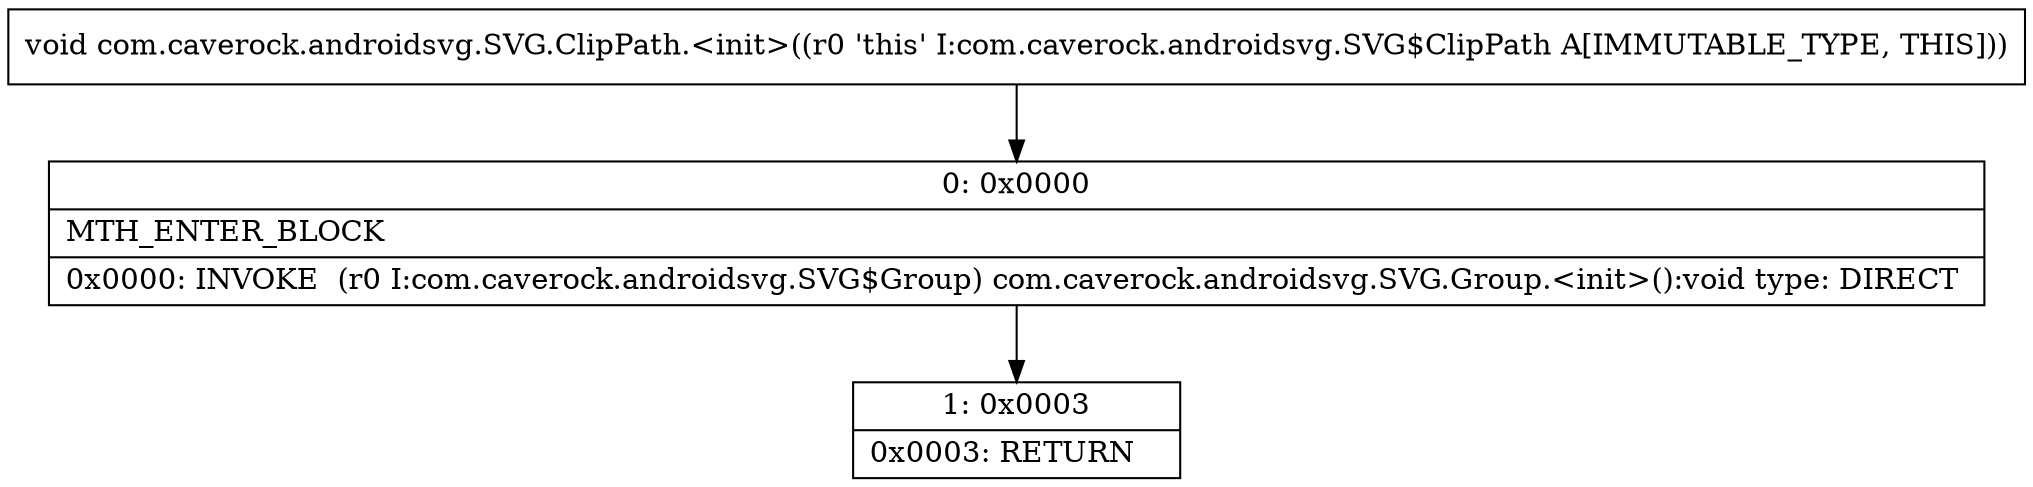 digraph "CFG forcom.caverock.androidsvg.SVG.ClipPath.\<init\>()V" {
Node_0 [shape=record,label="{0\:\ 0x0000|MTH_ENTER_BLOCK\l|0x0000: INVOKE  (r0 I:com.caverock.androidsvg.SVG$Group) com.caverock.androidsvg.SVG.Group.\<init\>():void type: DIRECT \l}"];
Node_1 [shape=record,label="{1\:\ 0x0003|0x0003: RETURN   \l}"];
MethodNode[shape=record,label="{void com.caverock.androidsvg.SVG.ClipPath.\<init\>((r0 'this' I:com.caverock.androidsvg.SVG$ClipPath A[IMMUTABLE_TYPE, THIS])) }"];
MethodNode -> Node_0;
Node_0 -> Node_1;
}

